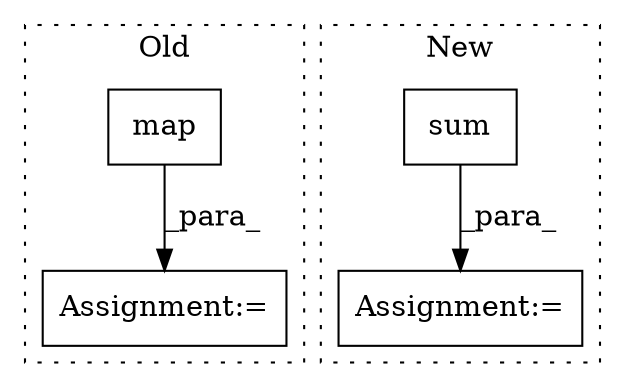 digraph G {
subgraph cluster0 {
1 [label="map" a="32" s="1845,1896" l="4,1" shape="box"];
4 [label="Assignment:=" a="7" s="1839" l="1" shape="box"];
label = "Old";
style="dotted";
}
subgraph cluster1 {
2 [label="sum" a="32" s="1477,1482" l="4,1" shape="box"];
3 [label="Assignment:=" a="7" s="1474" l="1" shape="box"];
label = "New";
style="dotted";
}
1 -> 4 [label="_para_"];
2 -> 3 [label="_para_"];
}